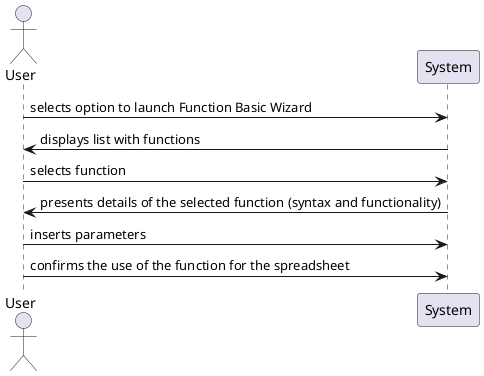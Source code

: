 @startuml
actor User 
participant System

User->System: selects option to launch Function Basic Wizard
System->User: displays list with functions
User->System: selects function
System->User: presents details of the selected function (syntax and functionality)
User->System: inserts parameters
User->System: confirms the use of the function for the spreadsheet

@enduml
